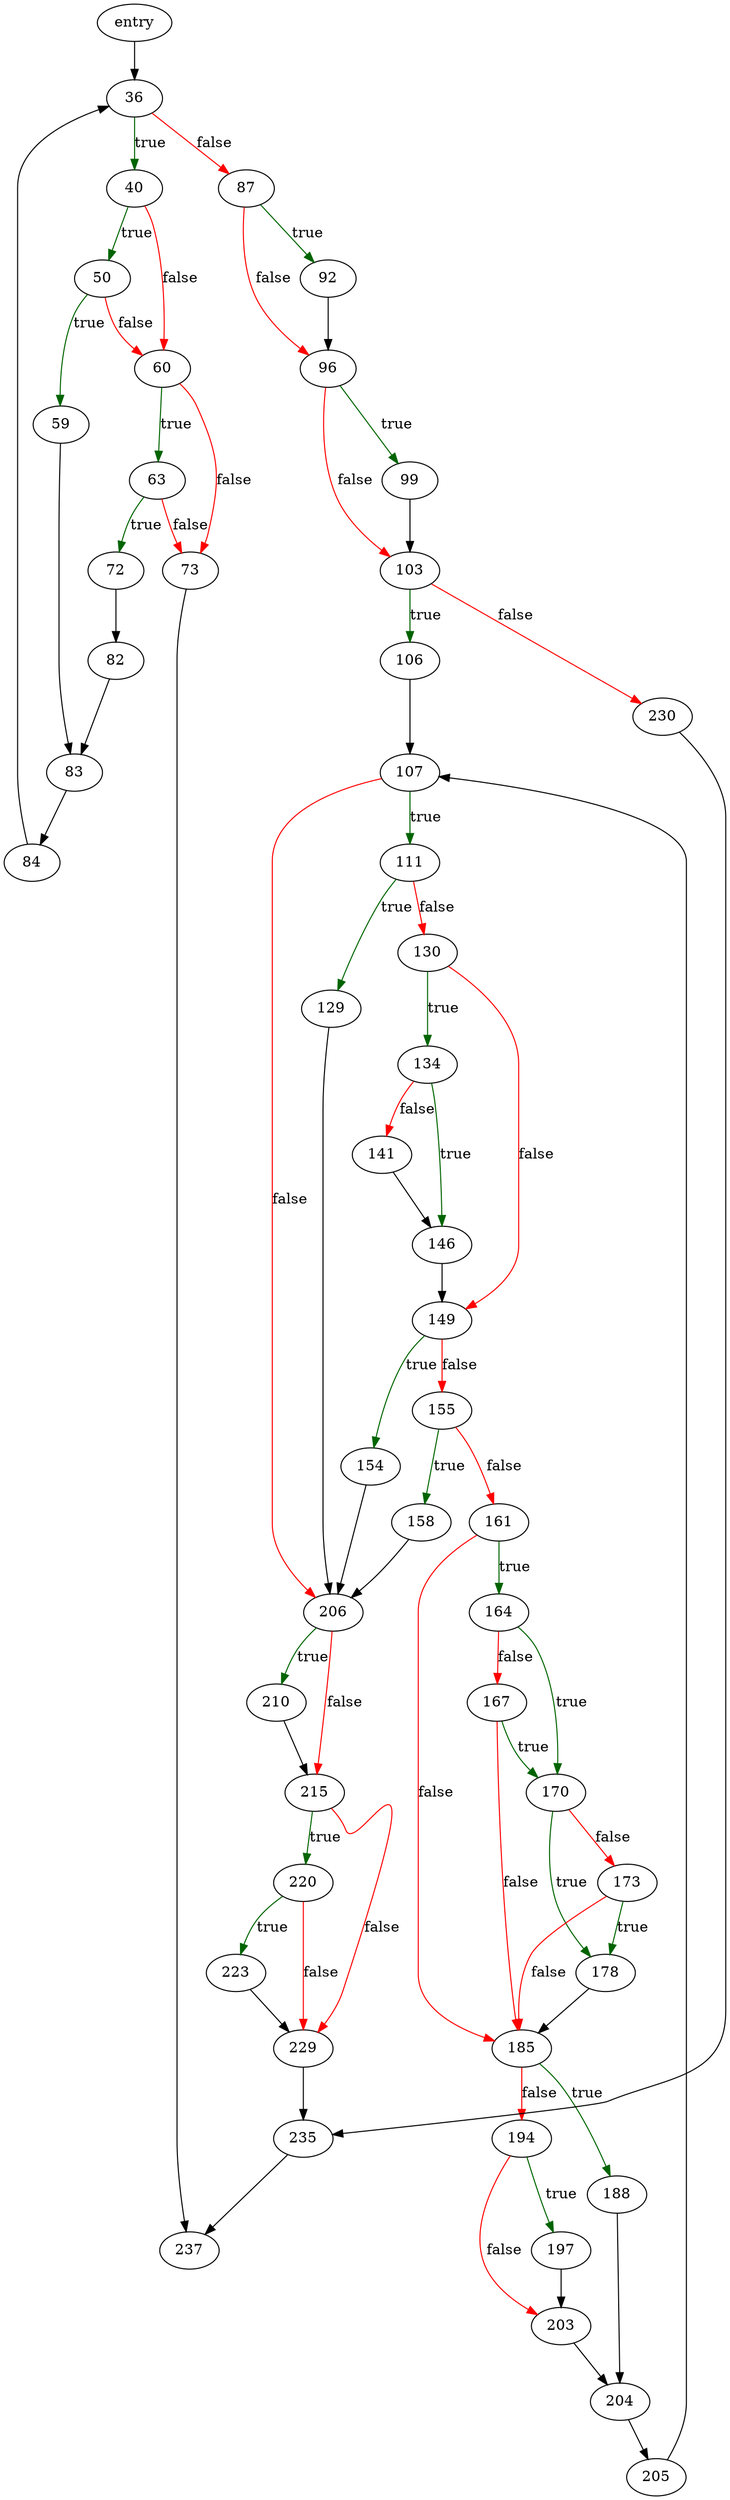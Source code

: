 digraph "lintFkeyIndexes" {
	// Node definitions.
	3 [label=entry];
	36;
	40;
	50;
	59;
	60;
	63;
	72;
	73;
	82;
	83;
	84;
	87;
	92;
	96;
	99;
	103;
	106;
	107;
	111;
	129;
	130;
	134;
	141;
	146;
	149;
	154;
	155;
	158;
	161;
	164;
	167;
	170;
	173;
	178;
	185;
	188;
	194;
	197;
	203;
	204;
	205;
	206;
	210;
	215;
	220;
	223;
	229;
	230;
	235;
	237;

	// Edge definitions.
	3 -> 36;
	36 -> 40 [
		color=darkgreen
		label=true
	];
	36 -> 87 [
		color=red
		label=false
	];
	40 -> 50 [
		color=darkgreen
		label=true
	];
	40 -> 60 [
		color=red
		label=false
	];
	50 -> 59 [
		color=darkgreen
		label=true
	];
	50 -> 60 [
		color=red
		label=false
	];
	59 -> 83;
	60 -> 63 [
		color=darkgreen
		label=true
	];
	60 -> 73 [
		color=red
		label=false
	];
	63 -> 72 [
		color=darkgreen
		label=true
	];
	63 -> 73 [
		color=red
		label=false
	];
	72 -> 82;
	73 -> 237;
	82 -> 83;
	83 -> 84;
	84 -> 36;
	87 -> 92 [
		color=darkgreen
		label=true
	];
	87 -> 96 [
		color=red
		label=false
	];
	92 -> 96;
	96 -> 99 [
		color=darkgreen
		label=true
	];
	96 -> 103 [
		color=red
		label=false
	];
	99 -> 103;
	103 -> 106 [
		color=darkgreen
		label=true
	];
	103 -> 230 [
		color=red
		label=false
	];
	106 -> 107;
	107 -> 111 [
		color=darkgreen
		label=true
	];
	107 -> 206 [
		color=red
		label=false
	];
	111 -> 129 [
		color=darkgreen
		label=true
	];
	111 -> 130 [
		color=red
		label=false
	];
	129 -> 206;
	130 -> 134 [
		color=darkgreen
		label=true
	];
	130 -> 149 [
		color=red
		label=false
	];
	134 -> 141 [
		color=red
		label=false
	];
	134 -> 146 [
		color=darkgreen
		label=true
	];
	141 -> 146;
	146 -> 149;
	149 -> 154 [
		color=darkgreen
		label=true
	];
	149 -> 155 [
		color=red
		label=false
	];
	154 -> 206;
	155 -> 158 [
		color=darkgreen
		label=true
	];
	155 -> 161 [
		color=red
		label=false
	];
	158 -> 206;
	161 -> 164 [
		color=darkgreen
		label=true
	];
	161 -> 185 [
		color=red
		label=false
	];
	164 -> 167 [
		color=red
		label=false
	];
	164 -> 170 [
		color=darkgreen
		label=true
	];
	167 -> 170 [
		color=darkgreen
		label=true
	];
	167 -> 185 [
		color=red
		label=false
	];
	170 -> 173 [
		color=red
		label=false
	];
	170 -> 178 [
		color=darkgreen
		label=true
	];
	173 -> 178 [
		color=darkgreen
		label=true
	];
	173 -> 185 [
		color=red
		label=false
	];
	178 -> 185;
	185 -> 188 [
		color=darkgreen
		label=true
	];
	185 -> 194 [
		color=red
		label=false
	];
	188 -> 204;
	194 -> 197 [
		color=darkgreen
		label=true
	];
	194 -> 203 [
		color=red
		label=false
	];
	197 -> 203;
	203 -> 204;
	204 -> 205;
	205 -> 107;
	206 -> 210 [
		color=darkgreen
		label=true
	];
	206 -> 215 [
		color=red
		label=false
	];
	210 -> 215;
	215 -> 220 [
		color=darkgreen
		label=true
	];
	215 -> 229 [
		color=red
		label=false
	];
	220 -> 223 [
		color=darkgreen
		label=true
	];
	220 -> 229 [
		color=red
		label=false
	];
	223 -> 229;
	229 -> 235;
	230 -> 235;
	235 -> 237;
}